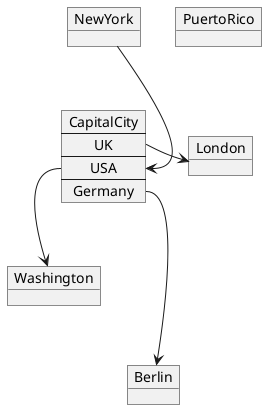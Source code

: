 @startuml
'https://plantuml.com/object-diagram

object London
object Washington
object Berlin
object PuertoRico
object NewYork

map CapitalCity {
 UK *-> London
 USA *--> Washington
 Germany *---> Berlin
}

NewYork --> CapitalCity::USA
@enduml
